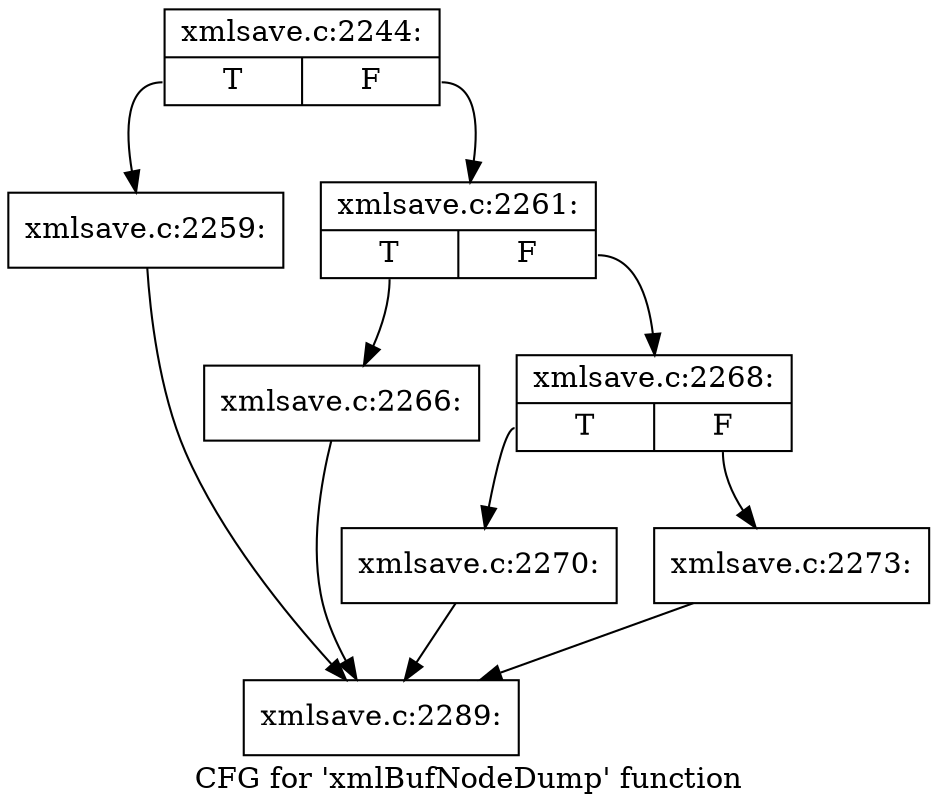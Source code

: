 digraph "CFG for 'xmlBufNodeDump' function" {
	label="CFG for 'xmlBufNodeDump' function";

	Node0x5750210 [shape=record,label="{xmlsave.c:2244:|{<s0>T|<s1>F}}"];
	Node0x5750210:s0 -> Node0x5757330;
	Node0x5750210:s1 -> Node0x5757660;
	Node0x5757330 [shape=record,label="{xmlsave.c:2259:}"];
	Node0x5757330 -> Node0x5750440;
	Node0x5757660 [shape=record,label="{xmlsave.c:2261:|{<s0>T|<s1>F}}"];
	Node0x5757660:s0 -> Node0x57573c0;
	Node0x5757660:s1 -> Node0x5757410;
	Node0x57573c0 [shape=record,label="{xmlsave.c:2266:}"];
	Node0x57573c0 -> Node0x5750440;
	Node0x5757410 [shape=record,label="{xmlsave.c:2268:|{<s0>T|<s1>F}}"];
	Node0x5757410:s0 -> Node0x57580f0;
	Node0x5757410:s1 -> Node0x5758140;
	Node0x57580f0 [shape=record,label="{xmlsave.c:2270:}"];
	Node0x57580f0 -> Node0x5750440;
	Node0x5758140 [shape=record,label="{xmlsave.c:2273:}"];
	Node0x5758140 -> Node0x5750440;
	Node0x5750440 [shape=record,label="{xmlsave.c:2289:}"];
}
